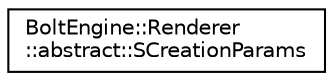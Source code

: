 digraph "Graphical Class Hierarchy"
{
  edge [fontname="Helvetica",fontsize="10",labelfontname="Helvetica",labelfontsize="10"];
  node [fontname="Helvetica",fontsize="10",shape=record];
  rankdir="LR";
  Node1 [label="BoltEngine::Renderer\l::abstract::SCreationParams",height=0.2,width=0.4,color="black", fillcolor="white", style="filled",URL="$struct_bolt_engine_1_1_renderer_1_1abstract_1_1_s_creation_params.html"];
}
